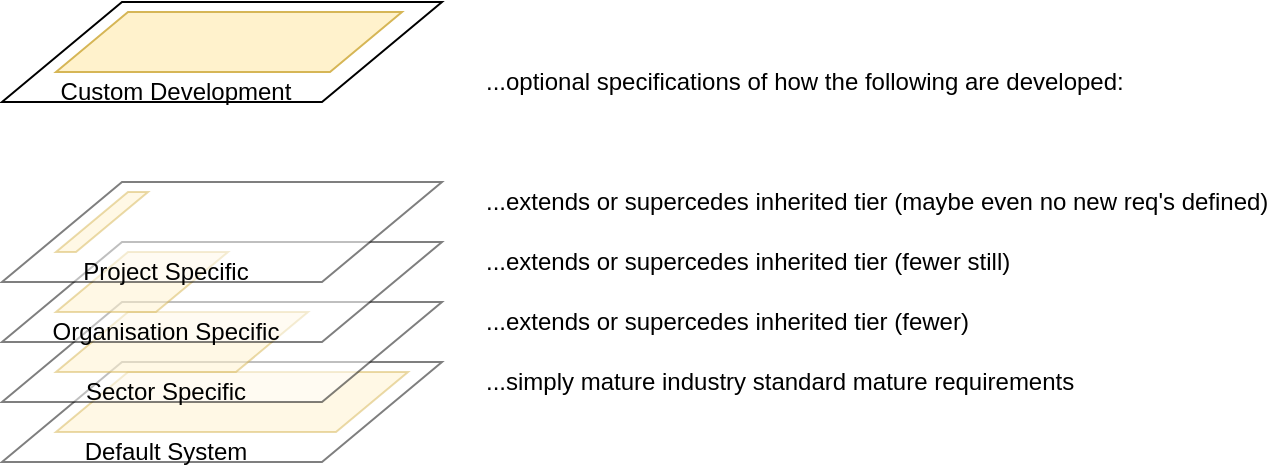<mxfile compressed="false" version="20.8.16" type="device">
  <diagram id="7jLlEumUiMLtJq0d6O2o" name="View">
    <mxGraphModel dx="1050" dy="638" grid="1" gridSize="10" guides="1" tooltips="1" connect="1" arrows="1" fold="1" page="1" pageScale="1" pageWidth="827" pageHeight="1169" math="0" shadow="0">
      <root>
        <mxCell id="R8PEM5ubBwQ5RRjLXsm--0" />
        <mxCell id="R8PEM5ubBwQ5RRjLXsm--1" parent="R8PEM5ubBwQ5RRjLXsm--0" />
        <mxCell id="BNdJSEo1DCLhj9ug6YPj-13" value="&lt;span&gt;...extends or supercedes inherited tier (maybe even no new req&#39;s defined)&lt;/span&gt;" style="text;html=1;strokeColor=none;fillColor=none;align=left;verticalAlign=middle;whiteSpace=wrap;rounded=0;fontStyle=0" parent="R8PEM5ubBwQ5RRjLXsm--1" vertex="1">
          <mxGeometry x="320" y="320" width="400" height="20" as="geometry" />
        </mxCell>
        <mxCell id="BNdJSEo1DCLhj9ug6YPj-28" value="" style="shape=parallelogram;perimeter=parallelogramPerimeter;whiteSpace=wrap;html=1;fixedSize=1;size=60;opacity=50;" parent="R8PEM5ubBwQ5RRjLXsm--1" vertex="1">
          <mxGeometry x="80" y="410" width="220" height="50" as="geometry" />
        </mxCell>
        <mxCell id="BNdJSEo1DCLhj9ug6YPj-29" value="" style="shape=parallelogram;perimeter=parallelogramPerimeter;whiteSpace=wrap;html=1;fixedSize=1;size=36;fillColor=#fff2cc;strokeColor=#d6b656;opacity=50;" parent="R8PEM5ubBwQ5RRjLXsm--1" vertex="1">
          <mxGeometry x="107" y="415" width="176" height="30" as="geometry" />
        </mxCell>
        <mxCell id="BNdJSEo1DCLhj9ug6YPj-30" value="Default System" style="text;html=1;strokeColor=none;fillColor=none;align=center;verticalAlign=middle;whiteSpace=wrap;rounded=0;opacity=50;" parent="R8PEM5ubBwQ5RRjLXsm--1" vertex="1">
          <mxGeometry x="104" y="450" width="116" height="10" as="geometry" />
        </mxCell>
        <mxCell id="BNdJSEo1DCLhj9ug6YPj-31" value="" style="shape=parallelogram;perimeter=parallelogramPerimeter;whiteSpace=wrap;html=1;fixedSize=1;size=60;opacity=50;" parent="R8PEM5ubBwQ5RRjLXsm--1" vertex="1">
          <mxGeometry x="80" y="380" width="220" height="50" as="geometry" />
        </mxCell>
        <mxCell id="BNdJSEo1DCLhj9ug6YPj-32" value="" style="shape=parallelogram;perimeter=parallelogramPerimeter;whiteSpace=wrap;html=1;fixedSize=1;size=36;fillColor=#fff2cc;strokeColor=#d6b656;opacity=50;" parent="R8PEM5ubBwQ5RRjLXsm--1" vertex="1">
          <mxGeometry x="107" y="385" width="126" height="30" as="geometry" />
        </mxCell>
        <mxCell id="BNdJSEo1DCLhj9ug6YPj-33" value="Sector Specific" style="text;html=1;strokeColor=none;fillColor=none;align=center;verticalAlign=middle;whiteSpace=wrap;rounded=0;opacity=50;" parent="R8PEM5ubBwQ5RRjLXsm--1" vertex="1">
          <mxGeometry x="104" y="420" width="116" height="10" as="geometry" />
        </mxCell>
        <mxCell id="BNdJSEo1DCLhj9ug6YPj-34" value="" style="shape=parallelogram;perimeter=parallelogramPerimeter;whiteSpace=wrap;html=1;fixedSize=1;size=60;opacity=50;" parent="R8PEM5ubBwQ5RRjLXsm--1" vertex="1">
          <mxGeometry x="80" y="350" width="220" height="50" as="geometry" />
        </mxCell>
        <mxCell id="BNdJSEo1DCLhj9ug6YPj-35" value="" style="shape=parallelogram;perimeter=parallelogramPerimeter;whiteSpace=wrap;html=1;fixedSize=1;size=36;fillColor=#fff2cc;strokeColor=#d6b656;opacity=50;" parent="R8PEM5ubBwQ5RRjLXsm--1" vertex="1">
          <mxGeometry x="107" y="355" width="86" height="30" as="geometry" />
        </mxCell>
        <mxCell id="BNdJSEo1DCLhj9ug6YPj-36" value="Organisation Specific" style="text;html=1;strokeColor=none;fillColor=none;align=center;verticalAlign=middle;whiteSpace=wrap;rounded=0;opacity=50;" parent="R8PEM5ubBwQ5RRjLXsm--1" vertex="1">
          <mxGeometry x="104" y="390" width="116" height="10" as="geometry" />
        </mxCell>
        <mxCell id="BNdJSEo1DCLhj9ug6YPj-38" value="" style="shape=parallelogram;perimeter=parallelogramPerimeter;whiteSpace=wrap;html=1;fixedSize=1;size=60;opacity=50;" parent="R8PEM5ubBwQ5RRjLXsm--1" vertex="1">
          <mxGeometry x="80" y="320" width="220" height="50" as="geometry" />
        </mxCell>
        <mxCell id="BNdJSEo1DCLhj9ug6YPj-39" value="" style="shape=parallelogram;perimeter=parallelogramPerimeter;whiteSpace=wrap;html=1;fixedSize=1;size=36;fillColor=#fff2cc;strokeColor=#d6b656;opacity=50;" parent="R8PEM5ubBwQ5RRjLXsm--1" vertex="1">
          <mxGeometry x="107" y="325" width="46" height="30" as="geometry" />
        </mxCell>
        <mxCell id="BNdJSEo1DCLhj9ug6YPj-40" value="Project Specific" style="text;html=1;strokeColor=none;fillColor=none;align=center;verticalAlign=middle;whiteSpace=wrap;rounded=0;opacity=50;" parent="R8PEM5ubBwQ5RRjLXsm--1" vertex="1">
          <mxGeometry x="104" y="360" width="116" height="10" as="geometry" />
        </mxCell>
        <mxCell id="BNdJSEo1DCLhj9ug6YPj-41" value="&lt;span&gt;...extends or supercedes inherited tier (fewer still)&lt;/span&gt;" style="text;html=1;strokeColor=none;fillColor=none;align=left;verticalAlign=middle;whiteSpace=wrap;rounded=0;fontStyle=0" parent="R8PEM5ubBwQ5RRjLXsm--1" vertex="1">
          <mxGeometry x="320" y="350" width="320" height="20" as="geometry" />
        </mxCell>
        <mxCell id="BNdJSEo1DCLhj9ug6YPj-42" value="&lt;span&gt;...extends or supercedes inherited tier (fewer)&lt;/span&gt;" style="text;html=1;strokeColor=none;fillColor=none;align=left;verticalAlign=middle;whiteSpace=wrap;rounded=0;fontStyle=0" parent="R8PEM5ubBwQ5RRjLXsm--1" vertex="1">
          <mxGeometry x="320" y="380" width="320" height="20" as="geometry" />
        </mxCell>
        <mxCell id="BNdJSEo1DCLhj9ug6YPj-43" value="&lt;span&gt;...simply mature industry standard mature requirements&amp;nbsp;&lt;/span&gt;" style="text;html=1;strokeColor=none;fillColor=none;align=left;verticalAlign=middle;whiteSpace=wrap;rounded=0;fontStyle=0" parent="R8PEM5ubBwQ5RRjLXsm--1" vertex="1">
          <mxGeometry x="320" y="410" width="320" height="20" as="geometry" />
        </mxCell>
        <mxCell id="Ymj3B0YhTu1g8BZ0ArsH-1" value="" style="shape=parallelogram;perimeter=parallelogramPerimeter;whiteSpace=wrap;html=1;fixedSize=1;size=60;" vertex="1" parent="R8PEM5ubBwQ5RRjLXsm--1">
          <mxGeometry x="80" y="230" width="220" height="50" as="geometry" />
        </mxCell>
        <mxCell id="Ymj3B0YhTu1g8BZ0ArsH-2" value="" style="shape=parallelogram;perimeter=parallelogramPerimeter;whiteSpace=wrap;html=1;fixedSize=1;size=36;fillColor=#fff2cc;strokeColor=#d6b656;" vertex="1" parent="R8PEM5ubBwQ5RRjLXsm--1">
          <mxGeometry x="107" y="235" width="173" height="30" as="geometry" />
        </mxCell>
        <mxCell id="Ymj3B0YhTu1g8BZ0ArsH-3" value="Custom Development" style="text;html=1;strokeColor=none;fillColor=none;align=center;verticalAlign=middle;whiteSpace=wrap;rounded=0;" vertex="1" parent="R8PEM5ubBwQ5RRjLXsm--1">
          <mxGeometry x="104" y="270" width="126" height="10" as="geometry" />
        </mxCell>
        <mxCell id="Ymj3B0YhTu1g8BZ0ArsH-4" value="&lt;span&gt;...optional specifications of how the following are developed:&lt;/span&gt;" style="text;html=1;strokeColor=none;fillColor=none;align=left;verticalAlign=middle;whiteSpace=wrap;rounded=0;fontStyle=0" vertex="1" parent="R8PEM5ubBwQ5RRjLXsm--1">
          <mxGeometry x="320" y="260" width="400" height="20" as="geometry" />
        </mxCell>
      </root>
    </mxGraphModel>
  </diagram>
</mxfile>
